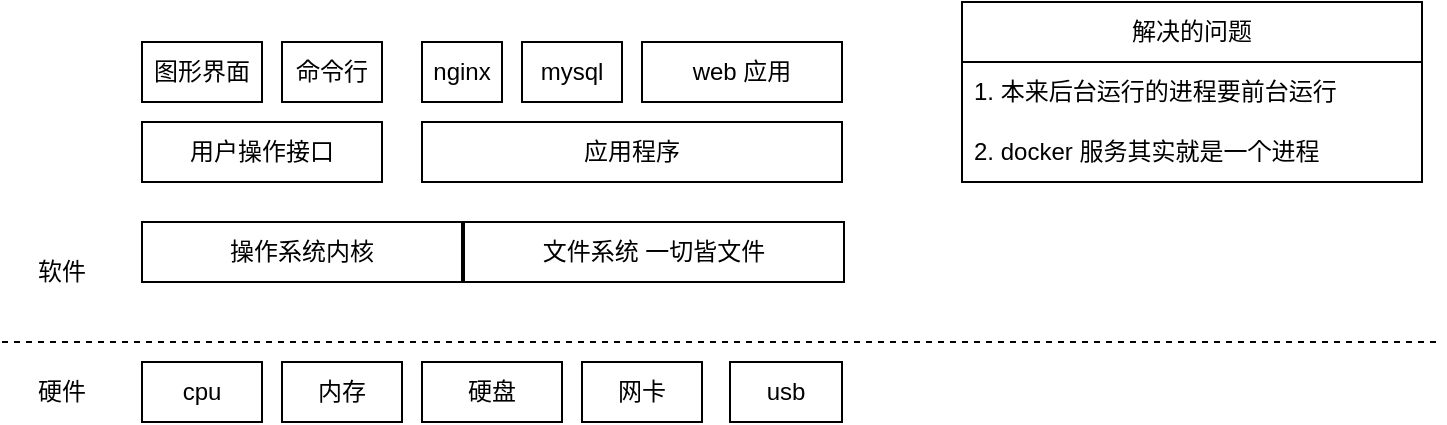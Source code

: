 <mxfile version="20.5.3" type="github">
  <diagram id="bOa9zBhE-UNePfZZ_N-0" name="第 1 页">
    <mxGraphModel dx="1022" dy="428" grid="1" gridSize="10" guides="1" tooltips="1" connect="1" arrows="1" fold="1" page="1" pageScale="1" pageWidth="827" pageHeight="1169" math="0" shadow="0">
      <root>
        <mxCell id="0" />
        <mxCell id="1" parent="0" />
        <mxCell id="RdJbhSmqi6rSrBjilmrc-1" value="" style="endArrow=none;dashed=1;html=1;rounded=0;" edge="1" parent="1">
          <mxGeometry width="50" height="50" relative="1" as="geometry">
            <mxPoint x="50" y="370" as="sourcePoint" />
            <mxPoint x="770" y="370" as="targetPoint" />
          </mxGeometry>
        </mxCell>
        <mxCell id="RdJbhSmqi6rSrBjilmrc-2" value="硬件" style="text;html=1;strokeColor=none;fillColor=none;align=center;verticalAlign=middle;whiteSpace=wrap;rounded=0;" vertex="1" parent="1">
          <mxGeometry x="50" y="380" width="60" height="30" as="geometry" />
        </mxCell>
        <mxCell id="RdJbhSmqi6rSrBjilmrc-4" value="软件" style="text;html=1;strokeColor=none;fillColor=none;align=center;verticalAlign=middle;whiteSpace=wrap;rounded=0;" vertex="1" parent="1">
          <mxGeometry x="50" y="320" width="60" height="30" as="geometry" />
        </mxCell>
        <mxCell id="RdJbhSmqi6rSrBjilmrc-5" value="cpu" style="rounded=0;whiteSpace=wrap;html=1;" vertex="1" parent="1">
          <mxGeometry x="120" y="380" width="60" height="30" as="geometry" />
        </mxCell>
        <mxCell id="RdJbhSmqi6rSrBjilmrc-6" value="内存" style="rounded=0;whiteSpace=wrap;html=1;" vertex="1" parent="1">
          <mxGeometry x="190" y="380" width="60" height="30" as="geometry" />
        </mxCell>
        <mxCell id="RdJbhSmqi6rSrBjilmrc-7" value="硬盘" style="rounded=0;whiteSpace=wrap;html=1;" vertex="1" parent="1">
          <mxGeometry x="260" y="380" width="70" height="30" as="geometry" />
        </mxCell>
        <mxCell id="RdJbhSmqi6rSrBjilmrc-8" value="网卡" style="rounded=0;whiteSpace=wrap;html=1;" vertex="1" parent="1">
          <mxGeometry x="340" y="380" width="60" height="30" as="geometry" />
        </mxCell>
        <mxCell id="RdJbhSmqi6rSrBjilmrc-9" value="usb" style="rounded=0;whiteSpace=wrap;html=1;" vertex="1" parent="1">
          <mxGeometry x="414" y="380" width="56" height="30" as="geometry" />
        </mxCell>
        <mxCell id="RdJbhSmqi6rSrBjilmrc-10" value="操作系统内核" style="rounded=0;whiteSpace=wrap;html=1;" vertex="1" parent="1">
          <mxGeometry x="120" y="310" width="160" height="30" as="geometry" />
        </mxCell>
        <mxCell id="RdJbhSmqi6rSrBjilmrc-11" value="文件系统 一切皆文件" style="rounded=0;whiteSpace=wrap;html=1;" vertex="1" parent="1">
          <mxGeometry x="281" y="310" width="190" height="30" as="geometry" />
        </mxCell>
        <mxCell id="RdJbhSmqi6rSrBjilmrc-12" value="用户操作接口" style="rounded=0;whiteSpace=wrap;html=1;" vertex="1" parent="1">
          <mxGeometry x="120" y="260" width="120" height="30" as="geometry" />
        </mxCell>
        <mxCell id="RdJbhSmqi6rSrBjilmrc-13" value="图形界面" style="rounded=0;whiteSpace=wrap;html=1;" vertex="1" parent="1">
          <mxGeometry x="120" y="220" width="60" height="30" as="geometry" />
        </mxCell>
        <mxCell id="RdJbhSmqi6rSrBjilmrc-14" value="命令行" style="rounded=0;whiteSpace=wrap;html=1;" vertex="1" parent="1">
          <mxGeometry x="190" y="220" width="50" height="30" as="geometry" />
        </mxCell>
        <mxCell id="RdJbhSmqi6rSrBjilmrc-15" value="应用程序" style="rounded=0;whiteSpace=wrap;html=1;" vertex="1" parent="1">
          <mxGeometry x="260" y="260" width="210" height="30" as="geometry" />
        </mxCell>
        <mxCell id="RdJbhSmqi6rSrBjilmrc-16" value="nginx" style="rounded=0;whiteSpace=wrap;html=1;" vertex="1" parent="1">
          <mxGeometry x="260" y="220" width="40" height="30" as="geometry" />
        </mxCell>
        <mxCell id="RdJbhSmqi6rSrBjilmrc-17" value="mysql" style="rounded=0;whiteSpace=wrap;html=1;" vertex="1" parent="1">
          <mxGeometry x="310" y="220" width="50" height="30" as="geometry" />
        </mxCell>
        <mxCell id="RdJbhSmqi6rSrBjilmrc-22" value="解决的问题" style="swimlane;fontStyle=0;childLayout=stackLayout;horizontal=1;startSize=30;horizontalStack=0;resizeParent=1;resizeParentMax=0;resizeLast=0;collapsible=1;marginBottom=0;whiteSpace=wrap;html=1;" vertex="1" parent="1">
          <mxGeometry x="530" y="200" width="230" height="90" as="geometry">
            <mxRectangle x="550" y="190" width="60" height="30" as="alternateBounds" />
          </mxGeometry>
        </mxCell>
        <mxCell id="RdJbhSmqi6rSrBjilmrc-23" value="1. 本来后台运行的进程要前台运行" style="text;strokeColor=none;fillColor=none;align=left;verticalAlign=middle;spacingLeft=4;spacingRight=4;overflow=hidden;points=[[0,0.5],[1,0.5]];portConstraint=eastwest;rotatable=0;whiteSpace=wrap;html=1;" vertex="1" parent="RdJbhSmqi6rSrBjilmrc-22">
          <mxGeometry y="30" width="230" height="30" as="geometry" />
        </mxCell>
        <mxCell id="RdJbhSmqi6rSrBjilmrc-24" value="2. docker 服务其实就是一个进程" style="text;strokeColor=none;fillColor=none;align=left;verticalAlign=middle;spacingLeft=4;spacingRight=4;overflow=hidden;points=[[0,0.5],[1,0.5]];portConstraint=eastwest;rotatable=0;whiteSpace=wrap;html=1;" vertex="1" parent="RdJbhSmqi6rSrBjilmrc-22">
          <mxGeometry y="60" width="230" height="30" as="geometry" />
        </mxCell>
        <mxCell id="RdJbhSmqi6rSrBjilmrc-18" value="web 应用" style="rounded=0;whiteSpace=wrap;html=1;" vertex="1" parent="1">
          <mxGeometry x="370" y="220" width="100" height="30" as="geometry" />
        </mxCell>
      </root>
    </mxGraphModel>
  </diagram>
</mxfile>
